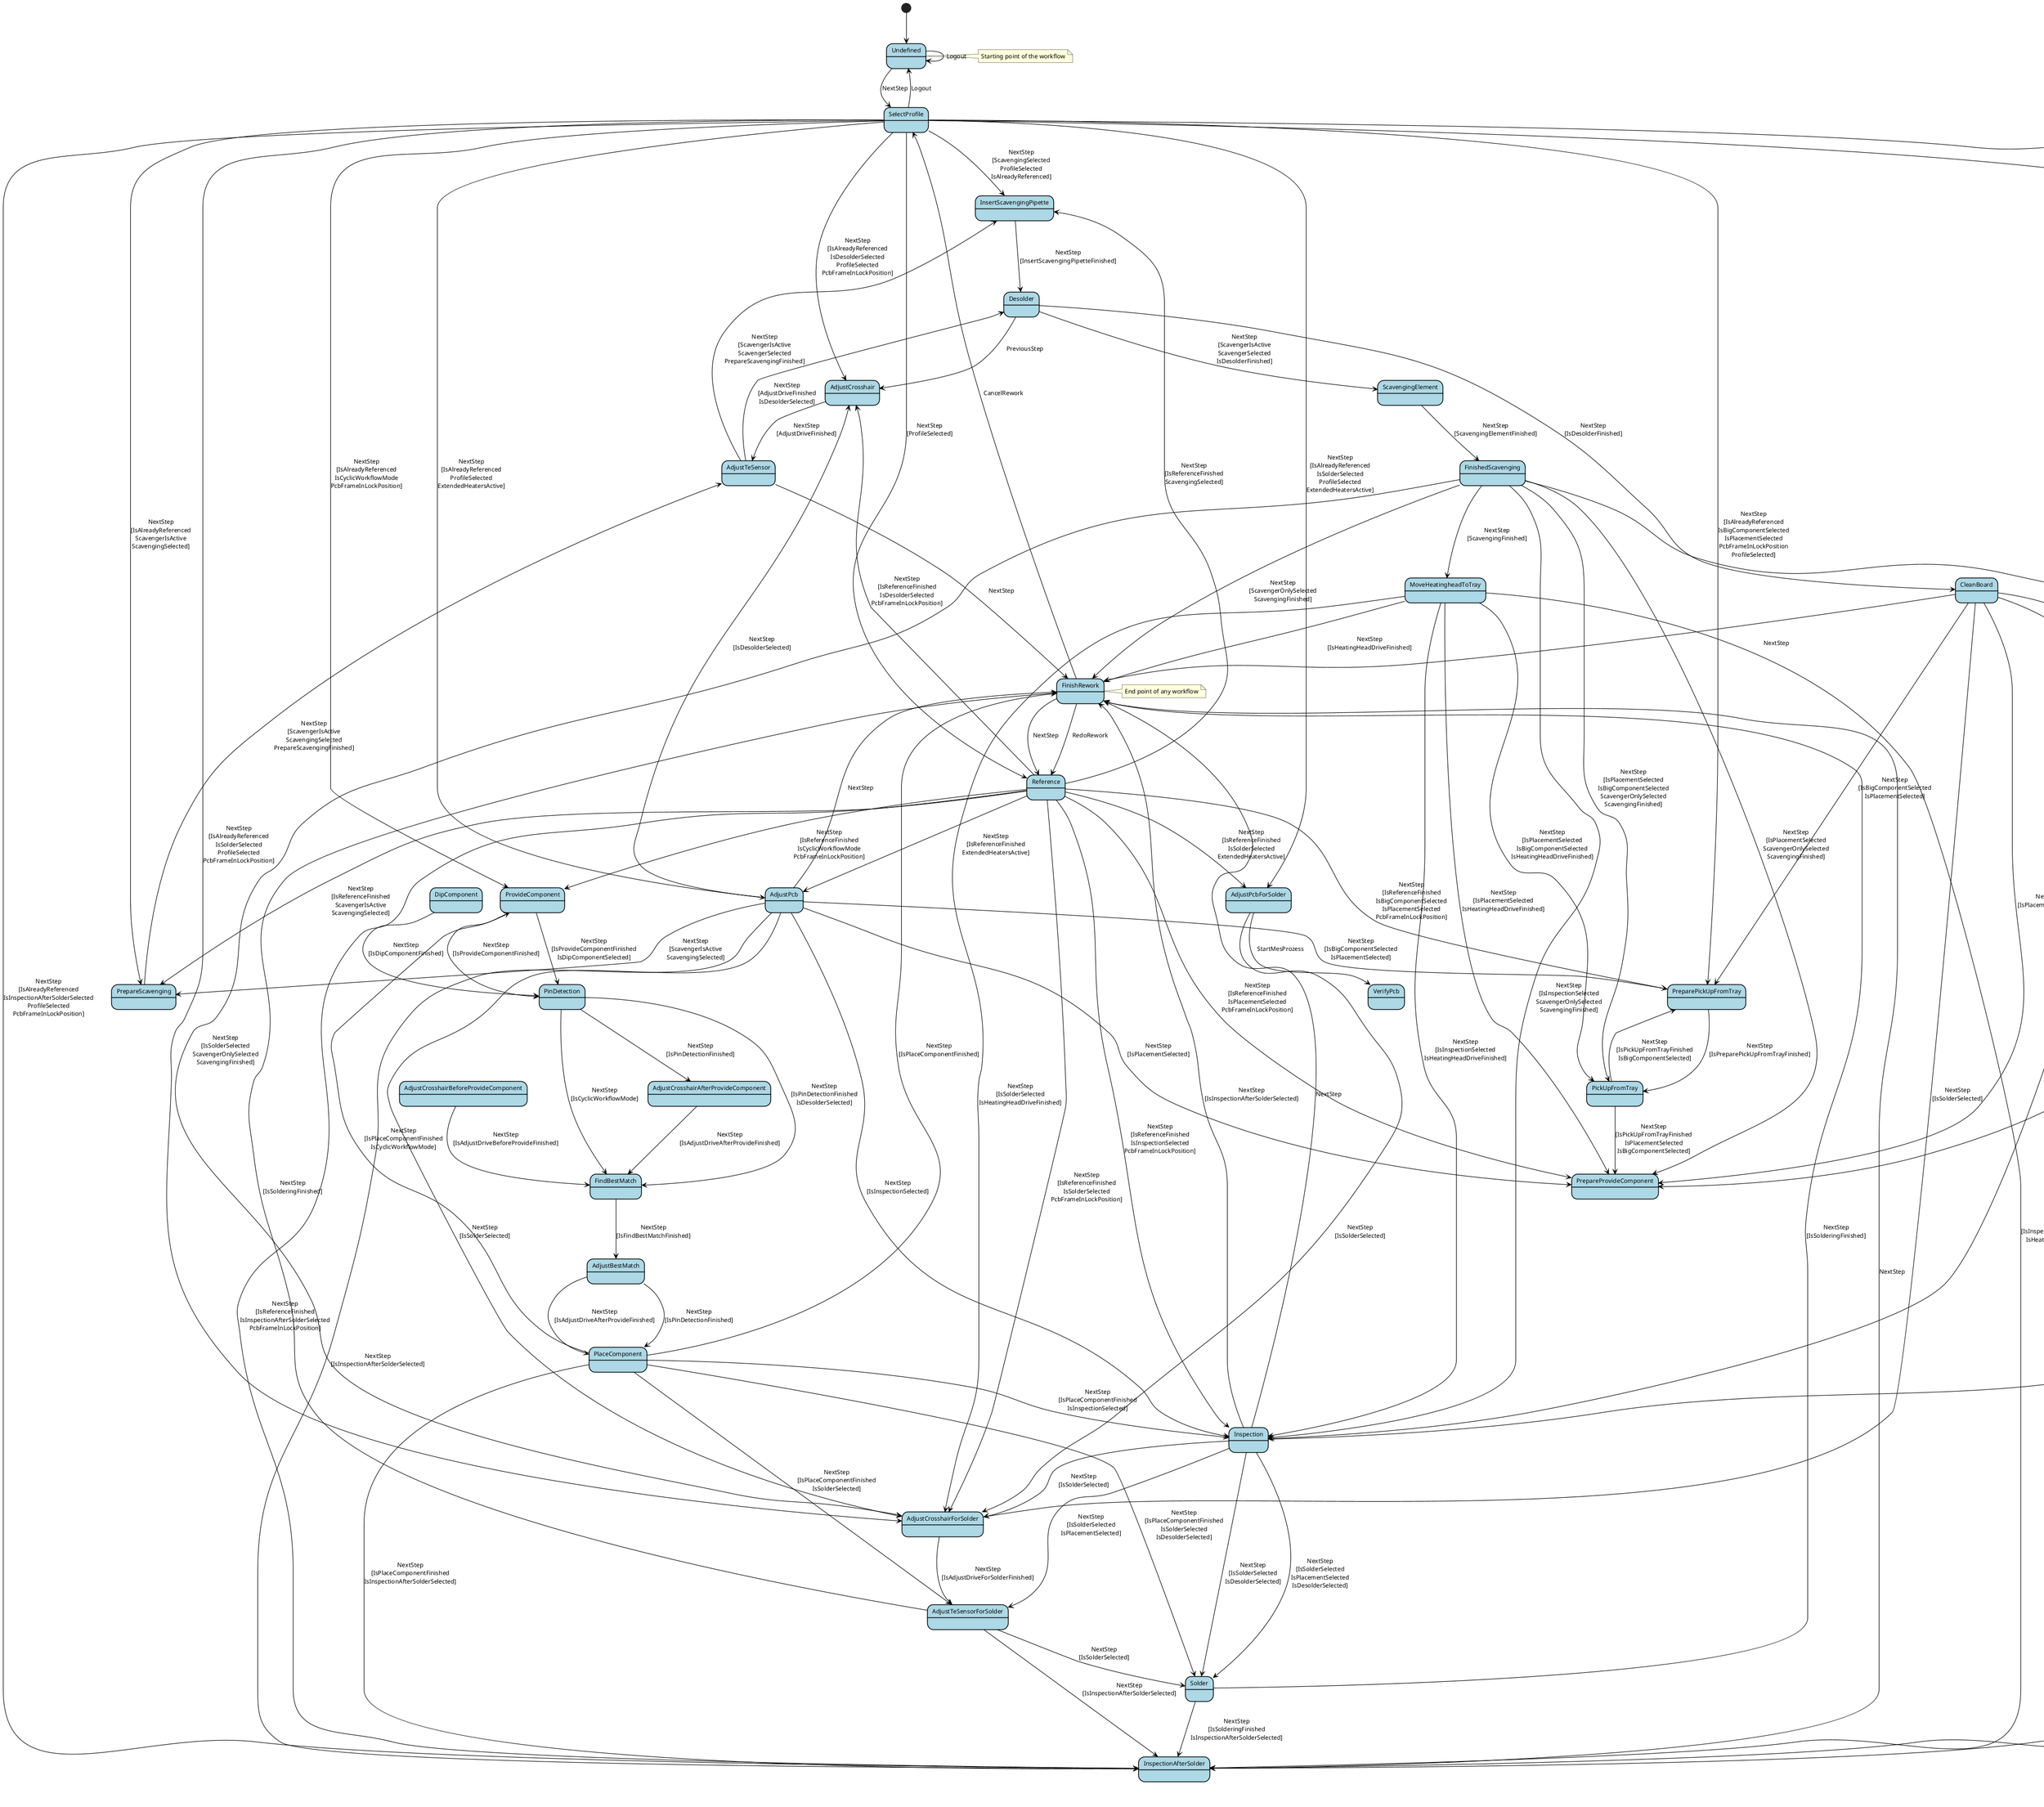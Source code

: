 @startuml
skinparam state {
  BackgroundColor LightBlue
  BorderColor Black
  ArrowColor Black
}

skinparam ArrowThickness 1.1
skinparam StateBorderThickness 1.5
skinparam DefaultFontSize 12

[*] --> Undefined

Undefined --> SelectProfile : NextStep
Undefined --> Undefined : Logout

SelectProfile --> Undefined : Logout
SelectProfile --> AdjustPcb : NextStep\n[IsAlreadyReferenced\nProfileSelected\nExtendedHeatersActive]
SelectProfile --> PrepareScavenging : NextStep\n[IsAlreadyReferenced\nScavengerIsActive\nScavengingSelected]
SelectProfile --> AdjustCrosshair : NextStep\n[IsAlreadyReferenced\nIsDesolderSelected\nProfileSelected\nPcbFrameInLockPosition]
SelectProfile --> PreparePickUpFromTray : NextStep\n[IsAlreadyReferenced\nIsBigComponentSelected\nIsPlacementSelected\nPcbFrameInLockPosition\nProfileSelected]
SelectProfile --> ProvideComponent : NextStep\n[IsAlreadyReferenced\nIsCyclicWorkflowMode\nPcbFrameInLockPosition]
SelectProfile --> PrepareProvideComponent : NextStep\n[IsAlreadyReferenced\nIsPlacementSelected\nProfileSelected\nPcbFrameInLockPosition]
SelectProfile --> Inspection : NextStep\n[IsAlreadyReferenced\nIsInspectionSelected\nProfileSelected\nPcbFrameInLockPosition]
SelectProfile --> AdjustPcbForSolder : NextStep\n[IsAlreadyReferenced\nIsSolderSelected\nProfileSelected\nExtendedHeatersActive]
SelectProfile --> AdjustCrosshairForSolder : NextStep\n[IsAlreadyReferenced\nIsSolderSelected\nProfileSelected\nPcbFrameInLockPosition]
SelectProfile --> InspectionAfterSolder : NextStep\n[IsAlreadyReferenced\nIsInspectionAfterSolderSelected\nProfileSelected\nPcbFrameInLockPosition]
SelectProfile --> Reference : NextStep\n[ProfileSelected]
SelectProfile --> InsertScavengingPipette : NextStep\n[ScavengingSelected\nProfileSelected\nIsAlreadyReferenced]

Reference --> ProvideComponent : NextStep\n[IsReferenceFinished\nIsCyclicWorkflowMode\nPcbFrameInLockPosition]
Reference --> AdjustPcb : NextStep\n[IsReferenceFinished\nExtendedHeatersActive]
Reference --> PrepareScavenging : NextStep\n[IsReferenceFinished\nScavengerIsActive\nScavengingSelected]
Reference --> AdjustCrosshair : NextStep\n[IsReferenceFinished\nIsDesolderSelected\nPcbFrameInLockPosition]
Reference --> PreparePickUpFromTray : NextStep\n[IsReferenceFinished\nIsBigComponentSelected\nIsPlacementSelected\nPcbFrameInLockPosition]
Reference --> PrepareProvideComponent : NextStep\n[IsReferenceFinished\nIsPlacementSelected\nPcbFrameInLockPosition]
Reference --> Inspection : NextStep\n[IsReferenceFinished\nIsInspectionSelected\nPcbFrameInLockPosition]
Reference --> AdjustPcbForSolder : NextStep\n[IsReferenceFinished\nIsSolderSelected\nExtendedHeatersActive]
Reference --> AdjustCrosshairForSolder : NextStep\n[IsReferenceFinished\nIsSolderSelected\nPcbFrameInLockPosition]
Reference --> InspectionAfterSolder : NextStep\n[IsReferenceFinished\nIsInspectionAfterSolderSelected\nPcbFrameInLockPosition]
Reference --> InsertScavengingPipette : NextStep\n[IsReferenceFinished\nScavengingSelected]

AdjustPcb --> PrepareScavenging : NextStep\n[ScavengerIsActive\nScavengingSelected]
AdjustPcb --> AdjustCrosshair : NextStep\n[IsDesolderSelected]
AdjustPcb --> PreparePickUpFromTray : NextStep\n[IsBigComponentSelected\nIsPlacementSelected]
AdjustPcb --> PrepareProvideComponent : NextStep\n[IsPlacementSelected]
AdjustPcb --> Inspection : NextStep\n[IsInspectionSelected]
AdjustPcb --> AdjustCrosshairForSolder : NextStep\n[IsSolderSelected]
AdjustPcb --> InspectionAfterSolder : NextStep\n[IsInspectionAfterSolderSelected]
AdjustPcb --> FinishRework : NextStep

AdjustCrosshair --> AdjustTeSensor : NextStep\n[AdjustDriveFinished]

AdjustTeSensor --> InsertScavengingPipette : NextStep\n[ScavengerIsActive\nScavengerSelected\nPrepareScavengingFinished]
AdjustTeSensor --> Desolder : NextStep\n[AdjustDriveFinished\nIsDesolderSelected]
AdjustTeSensor --> FinishRework : NextStep

InsertScavengingPipette --> Desolder : NextStep\n[InsertScavengingPipetteFinished]

Desolder --> ScavengingElement : NextStep\n[ScavengerIsActive\nScavengerSelected\nIsDesolderFinished]
Desolder --> CleanBoard : NextStep\n[IsDesolderFinished]
Desolder --> AdjustCrosshair : PreviousStep

ScavengingElement --> FinishedScavenging : NextStep\n[ScavengingElementFinished]

FinishedScavenging --> PrepareProvideComponent : NextStep\n[IsPlacementSelected\nScavengerOnlySelected\nScavengingFinished]
FinishedScavenging --> PickUpFromTray : NextStep\n[IsPlacementSelected\nIsBigComponentSelected\nScavengerOnlySelected\nScavengingFinished]
FinishedScavenging --> Inspection : NextStep\n[IsInspectionSelected\nScavengerOnlySelected\nScavengingFinished]
FinishedScavenging --> AdjustCrosshairForSolder : NextStep\n[IsSolderSelected\nScavengerOnlySelected\nScavengingFinished]
FinishedScavenging --> InspectionAfterSolder : NextStep\n[IsInspectionAfterSolderSelected\nScavengerOnlySelected\nScavengingFinished]
FinishedScavenging --> FinishRework : NextStep\n[ScavengerOnlySelected\nScavengingFinished]
FinishedScavenging --> MoveHeatingheadToTray : NextStep\n[ScavengingFinished]

CleanBoard --> PreparePickUpFromTray : NextStep\n[IsBigComponentSelected\nIsPlacementSelected]
CleanBoard --> PrepareProvideComponent : NextStep\n[IsPlacementSelected]
CleanBoard --> Inspection : NextStep\n[IsInspectionSelected]
CleanBoard --> AdjustCrosshairForSolder : NextStep\n[IsSolderSelected]
CleanBoard --> InspectionAfterSolder : NextStep\n[IsInspectionAfterSolderSelected]
CleanBoard --> FinishRework : NextStep

PrepareScavenging --> AdjustTeSensor : NextStep\n[ScavengerIsActive\nScavengingSelected\nPrepareScavengingFinished]

ProvideComponent --> PinDetection : NextStep\n[IsProvideComponentFinished\nIsDipComponentSelected]
ProvideComponent --> PinDetection : NextStep\n[IsProvideComponentFinished]

DipComponent --> PinDetection : NextStep\n[IsDipComponentFinished]

PreparePickUpFromTray --> PickUpFromTray : NextStep\n[IsPreparePickUpFromTrayFinished]

PickUpFromTray --> PrepareProvideComponent : NextStep\n[IsPickUpFromTrayFinished\nIsPlacementSelected\nIsBigComponentSelected]
PickUpFromTray --> PreparePickUpFromTray : NextStep\n[IsPickUpFromTrayFinished\nIsBigComponentSelected]

PinDetection --> FindBestMatch : NextStep\n[IsPinDetectionFinished\nIsDesolderSelected]
PinDetection --> FindBestMatch : NextStep\n[IsCyclicWorkflowMode]
PinDetection --> AdjustCrosshairAfterProvideComponent : NextStep\n[IsPinDetectionFinished]

AdjustCrosshairBeforeProvideComponent --> FindBestMatch : NextStep\n[IsAdjustDriveBeforeProvideFinished]

AdjustCrosshairAfterProvideComponent --> FindBestMatch : NextStep\n[IsAdjustDriveAfterProvideFinished]

FindBestMatch --> AdjustBestMatch : NextStep\n[IsFindBestMatchFinished]

AdjustBestMatch --> PlaceComponent : NextStep\n[IsPinDetectionFinished]
AdjustBestMatch --> PlaceComponent : NextStep\n[IsAdjustDriveAfterProvideFinished]

PlaceComponent --> ProvideComponent : NextStep\n[IsPlaceComponentFinished\nIsCyclicWorkflowMode]
PlaceComponent --> Inspection : NextStep\n[IsPlaceComponentFinished\nIsInspectionSelected]
PlaceComponent --> Solder : NextStep\n[IsPlaceComponentFinished\nIsSolderSelected\nIsDesolderSelected]
PlaceComponent --> AdjustTeSensorForSolder : NextStep\n[IsPlaceComponentFinished\nIsSolderSelected]
PlaceComponent --> InspectionAfterSolder : NextStep\n[IsPlaceComponentFinished\nIsInspectionAfterSolderSelected]
PlaceComponent --> FinishRework : NextStep\n[IsPlaceComponentFinished]

Inspection --> Solder : NextStep\n[IsSolderSelected\nIsDesolderSelected]
Inspection --> AdjustTeSensorForSolder : NextStep\n[IsSolderSelected\nIsPlacementSelected]
Inspection --> Solder : NextStep\n[IsSolderSelected\nIsPlacementSelected\nIsDesolderSelected]
Inspection --> AdjustCrosshairForSolder : NextStep\n[IsSolderSelected]
Inspection --> FinishRework : NextStep\n[IsInspectionAfterSolderSelected]
Inspection --> FinishRework : NextStep

AdjustPcbForSolder --> AdjustCrosshairForSolder : NextStep\n[IsSolderSelected]
AdjustPcbForSolder --> VerifyPcb : StartMesProzess

AdjustCrosshairForSolder --> AdjustTeSensorForSolder : NextStep\n[IsAdjustDriveForSolderFinished]

AdjustTeSensorForSolder --> Solder : NextStep\n[IsSolderSelected]
AdjustTeSensorForSolder --> InspectionAfterSolder : NextStep\n[IsInspectionAfterSolderSelected]
AdjustTeSensorForSolder --> FinishRework : NextStep\n[IsSolderingFinished]

Solder --> InspectionAfterSolder : NextStep\n[IsSolderingFinished\nIsInspectionAfterSolderSelected]
Solder --> FinishRework : NextStep\n[IsSolderingFinished]

InspectionAfterSolder --> FinishRework : NextStep

MoveHeatingheadToTray --> PrepareProvideComponent : NextStep\n[IsPlacementSelected\nIsHeatingHeadDriveFinished]
MoveHeatingheadToTray --> PickUpFromTray : NextStep\n[IsPlacementSelected\nIsBigComponentSelected\nIsHeatingHeadDriveFinished]
MoveHeatingheadToTray --> Inspection : NextStep\n[IsInspectionSelected\nIsHeatingHeadDriveFinished]
MoveHeatingheadToTray --> AdjustCrosshairForSolder : NextStep\n[IsSolderSelected\nIsHeatingHeadDriveFinished]
MoveHeatingheadToTray --> InspectionAfterSolder : NextStep\n[IsInspectionAfterSolderSelected\nIsHeatingHeadDriveFinished]
MoveHeatingheadToTray --> FinishRework : NextStep\n[IsHeatingHeadDriveFinished]

state FinishRework {
  FinishRework --> Reference : NextStep
  FinishRework --> Reference : RedoRework
  FinishRework --> SelectProfile : CancelRework
}

note right of Undefined
  Starting point of the workflow
end note

note right of FinishRework
  End point of any workflow
end note

@enduml